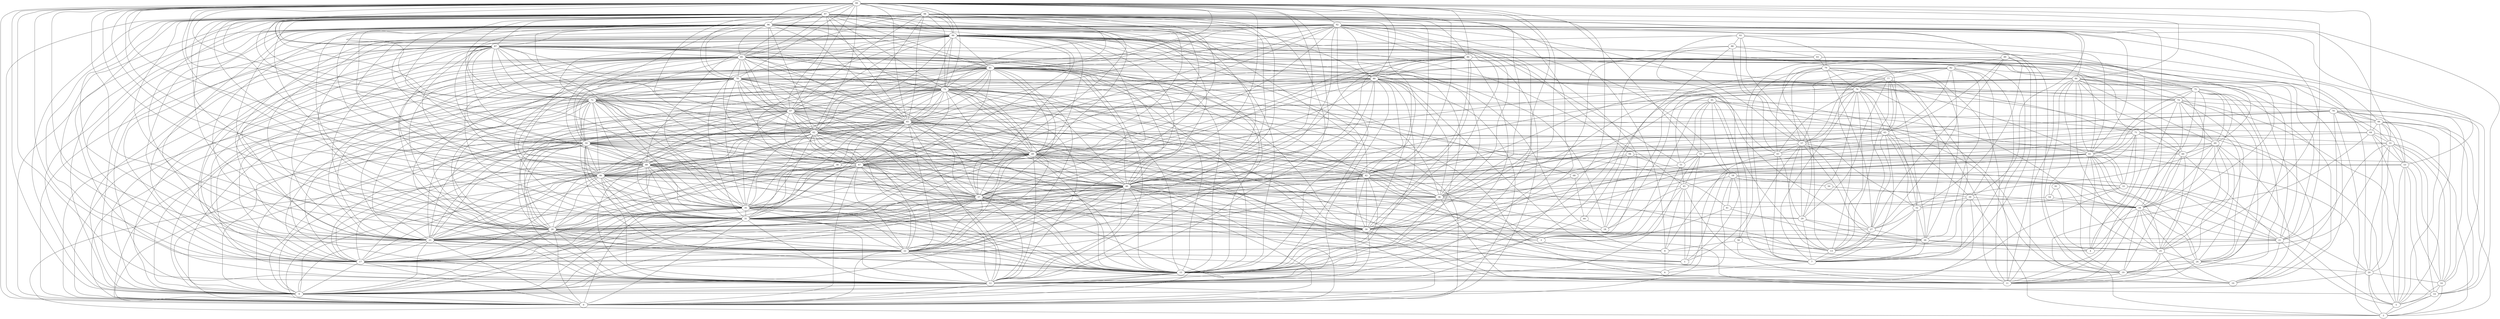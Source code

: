 digraph "sensornet-topology" {
label = "";
rankdir="BT";"0"->"9" [arrowhead = "both"] 
"0"->"12" [arrowhead = "both"] 
"0"->"15" [arrowhead = "both"] 
"0"->"17" [arrowhead = "both"] 
"0"->"22" [arrowhead = "both"] 
"0"->"23" [arrowhead = "both"] 
"0"->"28" [arrowhead = "both"] 
"0"->"31" [arrowhead = "both"] 
"0"->"35" [arrowhead = "both"] 
"0"->"37" [arrowhead = "both"] 
"0"->"40" [arrowhead = "both"] 
"0"->"46" [arrowhead = "both"] 
"0"->"47" [arrowhead = "both"] 
"0"->"49" [arrowhead = "both"] 
"0"->"59" [arrowhead = "both"] 
"0"->"62" [arrowhead = "both"] 
"0"->"65" [arrowhead = "both"] 
"0"->"67" [arrowhead = "both"] 
"0"->"72" [arrowhead = "both"] 
"0"->"73" [arrowhead = "both"] 
"0"->"78" [arrowhead = "both"] 
"0"->"81" [arrowhead = "both"] 
"0"->"85" [arrowhead = "both"] 
"0"->"87" [arrowhead = "both"] 
"0"->"90" [arrowhead = "both"] 
"0"->"96" [arrowhead = "both"] 
"0"->"97" [arrowhead = "both"] 
"0"->"99" [arrowhead = "both"] 
"1"->"2" [arrowhead = "both"] 
"1"->"22" [arrowhead = "both"] 
"1"->"40" [arrowhead = "both"] 
"1"->"45" [arrowhead = "both"] 
"1"->"52" [arrowhead = "both"] 
"1"->"89" [arrowhead = "both"] 
"1"->"95" [arrowhead = "both"] 
"2"->"28" [arrowhead = "both"] 
"2"->"45" [arrowhead = "both"] 
"2"->"48" [arrowhead = "both"] 
"2"->"51" [arrowhead = "both"] 
"2"->"59" [arrowhead = "both"] 
"2"->"67" [arrowhead = "both"] 
"2"->"95" [arrowhead = "both"] 
"2"->"96" [arrowhead = "both"] 
"3"->"5" [arrowhead = "both"] 
"3"->"14" [arrowhead = "both"] 
"3"->"16" [arrowhead = "both"] 
"3"->"20" [arrowhead = "both"] 
"3"->"39" [arrowhead = "both"] 
"3"->"46" [arrowhead = "both"] 
"3"->"55" [arrowhead = "both"] 
"3"->"64" [arrowhead = "both"] 
"3"->"66" [arrowhead = "both"] 
"3"->"70" [arrowhead = "both"] 
"4"->"26" [arrowhead = "both"] 
"4"->"34" [arrowhead = "both"] 
"4"->"41" [arrowhead = "both"] 
"4"->"55" [arrowhead = "both"] 
"4"->"61" [arrowhead = "both"] 
"4"->"71" [arrowhead = "both"] 
"4"->"88" [arrowhead = "both"] 
"4"->"91" [arrowhead = "both"] 
"5"->"14" [arrowhead = "both"] 
"5"->"16" [arrowhead = "both"] 
"5"->"20" [arrowhead = "both"] 
"5"->"21" [arrowhead = "both"] 
"5"->"33" [arrowhead = "both"] 
"5"->"53" [arrowhead = "both"] 
"5"->"64" [arrowhead = "both"] 
"5"->"66" [arrowhead = "both"] 
"5"->"70" [arrowhead = "both"] 
"5"->"71" [arrowhead = "both"] 
"5"->"74" [arrowhead = "both"] 
"6"->"7" [arrowhead = "both"] 
"6"->"8" [arrowhead = "both"] 
"6"->"37" [arrowhead = "both"] 
"6"->"58" [arrowhead = "both"] 
"6"->"62" [arrowhead = "both"] 
"7"->"13" [arrowhead = "both"] 
"7"->"26" [arrowhead = "both"] 
"7"->"27" [arrowhead = "both"] 
"7"->"29" [arrowhead = "both"] 
"7"->"32" [arrowhead = "both"] 
"7"->"42" [arrowhead = "both"] 
"7"->"43" [arrowhead = "both"] 
"7"->"56" [arrowhead = "both"] 
"7"->"63" [arrowhead = "both"] 
"7"->"76" [arrowhead = "both"] 
"7"->"77" [arrowhead = "both"] 
"7"->"79" [arrowhead = "both"] 
"7"->"82" [arrowhead = "both"] 
"7"->"89" [arrowhead = "both"] 
"7"->"93" [arrowhead = "both"] 
"8"->"21" [arrowhead = "both"] 
"8"->"45" [arrowhead = "both"] 
"8"->"56" [arrowhead = "both"] 
"8"->"71" [arrowhead = "both"] 
"8"->"78" [arrowhead = "both"] 
"8"->"80" [arrowhead = "both"] 
"8"->"85" [arrowhead = "both"] 
"8"->"97" [arrowhead = "both"] 
"9"->"12" [arrowhead = "both"] 
"9"->"15" [arrowhead = "both"] 
"9"->"17" [arrowhead = "both"] 
"9"->"20" [arrowhead = "both"] 
"9"->"22" [arrowhead = "both"] 
"9"->"23" [arrowhead = "both"] 
"9"->"28" [arrowhead = "both"] 
"9"->"31" [arrowhead = "both"] 
"9"->"35" [arrowhead = "both"] 
"9"->"37" [arrowhead = "both"] 
"9"->"38" [arrowhead = "both"] 
"9"->"40" [arrowhead = "both"] 
"9"->"43" [arrowhead = "both"] 
"9"->"46" [arrowhead = "both"] 
"9"->"47" [arrowhead = "both"] 
"9"->"48" [arrowhead = "both"] 
"9"->"49" [arrowhead = "both"] 
"9"->"62" [arrowhead = "both"] 
"9"->"65" [arrowhead = "both"] 
"9"->"67" [arrowhead = "both"] 
"9"->"72" [arrowhead = "both"] 
"9"->"73" [arrowhead = "both"] 
"9"->"78" [arrowhead = "both"] 
"9"->"81" [arrowhead = "both"] 
"9"->"85" [arrowhead = "both"] 
"9"->"87" [arrowhead = "both"] 
"9"->"90" [arrowhead = "both"] 
"9"->"96" [arrowhead = "both"] 
"9"->"97" [arrowhead = "both"] 
"9"->"98" [arrowhead = "both"] 
"9"->"99" [arrowhead = "both"] 
"10"->"19" [arrowhead = "both"] 
"10"->"21" [arrowhead = "both"] 
"10"->"25" [arrowhead = "both"] 
"10"->"28" [arrowhead = "both"] 
"10"->"34" [arrowhead = "both"] 
"10"->"37" [arrowhead = "both"] 
"10"->"69" [arrowhead = "both"] 
"10"->"71" [arrowhead = "both"] 
"10"->"75" [arrowhead = "both"] 
"10"->"84" [arrowhead = "both"] 
"11"->"15" [arrowhead = "both"] 
"11"->"19" [arrowhead = "both"] 
"11"->"22" [arrowhead = "both"] 
"11"->"24" [arrowhead = "both"] 
"11"->"25" [arrowhead = "both"] 
"11"->"30" [arrowhead = "both"] 
"11"->"34" [arrowhead = "both"] 
"11"->"36" [arrowhead = "both"] 
"11"->"42" [arrowhead = "both"] 
"11"->"45" [arrowhead = "both"] 
"11"->"65" [arrowhead = "both"] 
"11"->"69" [arrowhead = "both"] 
"11"->"74" [arrowhead = "both"] 
"11"->"75" [arrowhead = "both"] 
"11"->"79" [arrowhead = "both"] 
"11"->"80" [arrowhead = "both"] 
"11"->"84" [arrowhead = "both"] 
"11"->"86" [arrowhead = "both"] 
"11"->"92" [arrowhead = "both"] 
"12"->"15" [arrowhead = "both"] 
"12"->"17" [arrowhead = "both"] 
"12"->"22" [arrowhead = "both"] 
"12"->"23" [arrowhead = "both"] 
"12"->"28" [arrowhead = "both"] 
"12"->"30" [arrowhead = "both"] 
"12"->"31" [arrowhead = "both"] 
"12"->"33" [arrowhead = "both"] 
"12"->"35" [arrowhead = "both"] 
"12"->"37" [arrowhead = "both"] 
"12"->"39" [arrowhead = "both"] 
"12"->"40" [arrowhead = "both"] 
"12"->"42" [arrowhead = "both"] 
"12"->"46" [arrowhead = "both"] 
"12"->"47" [arrowhead = "both"] 
"12"->"48" [arrowhead = "both"] 
"12"->"49" [arrowhead = "both"] 
"12"->"52" [arrowhead = "both"] 
"12"->"59" [arrowhead = "both"] 
"12"->"65" [arrowhead = "both"] 
"12"->"67" [arrowhead = "both"] 
"12"->"72" [arrowhead = "both"] 
"12"->"73" [arrowhead = "both"] 
"12"->"77" [arrowhead = "both"] 
"12"->"78" [arrowhead = "both"] 
"12"->"80" [arrowhead = "both"] 
"12"->"81" [arrowhead = "both"] 
"12"->"85" [arrowhead = "both"] 
"12"->"87" [arrowhead = "both"] 
"12"->"88" [arrowhead = "both"] 
"12"->"90" [arrowhead = "both"] 
"12"->"92" [arrowhead = "both"] 
"12"->"96" [arrowhead = "both"] 
"12"->"97" [arrowhead = "both"] 
"12"->"98" [arrowhead = "both"] 
"12"->"99" [arrowhead = "both"] 
"13"->"26" [arrowhead = "both"] 
"13"->"27" [arrowhead = "both"] 
"13"->"32" [arrowhead = "both"] 
"13"->"39" [arrowhead = "both"] 
"13"->"40" [arrowhead = "both"] 
"13"->"49" [arrowhead = "both"] 
"13"->"57" [arrowhead = "both"] 
"13"->"76" [arrowhead = "both"] 
"13"->"77" [arrowhead = "both"] 
"13"->"82" [arrowhead = "both"] 
"13"->"89" [arrowhead = "both"] 
"13"->"95" [arrowhead = "both"] 
"14"->"16" [arrowhead = "both"] 
"14"->"35" [arrowhead = "both"] 
"14"->"53" [arrowhead = "both"] 
"14"->"55" [arrowhead = "both"] 
"14"->"66" [arrowhead = "both"] 
"14"->"92" [arrowhead = "both"] 
"14"->"98" [arrowhead = "both"] 
"15"->"17" [arrowhead = "both"] 
"15"->"22" [arrowhead = "both"] 
"15"->"23" [arrowhead = "both"] 
"15"->"28" [arrowhead = "both"] 
"15"->"30" [arrowhead = "both"] 
"15"->"31" [arrowhead = "both"] 
"15"->"35" [arrowhead = "both"] 
"15"->"36" [arrowhead = "both"] 
"15"->"37" [arrowhead = "both"] 
"15"->"40" [arrowhead = "both"] 
"15"->"42" [arrowhead = "both"] 
"15"->"44" [arrowhead = "both"] 
"15"->"46" [arrowhead = "both"] 
"15"->"47" [arrowhead = "both"] 
"15"->"48" [arrowhead = "both"] 
"15"->"49" [arrowhead = "both"] 
"15"->"59" [arrowhead = "both"] 
"15"->"61" [arrowhead = "both"] 
"15"->"62" [arrowhead = "both"] 
"15"->"67" [arrowhead = "both"] 
"15"->"73" [arrowhead = "both"] 
"15"->"78" [arrowhead = "both"] 
"15"->"80" [arrowhead = "both"] 
"15"->"81" [arrowhead = "both"] 
"15"->"85" [arrowhead = "both"] 
"15"->"86" [arrowhead = "both"] 
"15"->"87" [arrowhead = "both"] 
"15"->"88" [arrowhead = "both"] 
"15"->"90" [arrowhead = "both"] 
"15"->"92" [arrowhead = "both"] 
"15"->"96" [arrowhead = "both"] 
"15"->"97" [arrowhead = "both"] 
"15"->"98" [arrowhead = "both"] 
"15"->"99" [arrowhead = "both"] 
"16"->"20" [arrowhead = "both"] 
"16"->"43" [arrowhead = "both"] 
"16"->"53" [arrowhead = "both"] 
"16"->"55" [arrowhead = "both"] 
"16"->"64" [arrowhead = "both"] 
"16"->"70" [arrowhead = "both"] 
"16"->"76" [arrowhead = "both"] 
"17"->"22" [arrowhead = "both"] 
"17"->"23" [arrowhead = "both"] 
"17"->"28" [arrowhead = "both"] 
"17"->"31" [arrowhead = "both"] 
"17"->"35" [arrowhead = "both"] 
"17"->"37" [arrowhead = "both"] 
"17"->"40" [arrowhead = "both"] 
"17"->"42" [arrowhead = "both"] 
"17"->"46" [arrowhead = "both"] 
"17"->"47" [arrowhead = "both"] 
"17"->"48" [arrowhead = "both"] 
"17"->"49" [arrowhead = "both"] 
"17"->"59" [arrowhead = "both"] 
"17"->"62" [arrowhead = "both"] 
"17"->"63" [arrowhead = "both"] 
"17"->"65" [arrowhead = "both"] 
"17"->"72" [arrowhead = "both"] 
"17"->"73" [arrowhead = "both"] 
"17"->"78" [arrowhead = "both"] 
"17"->"81" [arrowhead = "both"] 
"17"->"85" [arrowhead = "both"] 
"17"->"87" [arrowhead = "both"] 
"17"->"90" [arrowhead = "both"] 
"17"->"96" [arrowhead = "both"] 
"17"->"97" [arrowhead = "both"] 
"17"->"98" [arrowhead = "both"] 
"17"->"99" [arrowhead = "both"] 
"18"->"31" [arrowhead = "both"] 
"18"->"44" [arrowhead = "both"] 
"18"->"45" [arrowhead = "both"] 
"18"->"81" [arrowhead = "both"] 
"18"->"82" [arrowhead = "both"] 
"18"->"84" [arrowhead = "both"] 
"18"->"94" [arrowhead = "both"] 
"19"->"24" [arrowhead = "both"] 
"19"->"25" [arrowhead = "both"] 
"19"->"34" [arrowhead = "both"] 
"19"->"37" [arrowhead = "both"] 
"19"->"60" [arrowhead = "both"] 
"19"->"61" [arrowhead = "both"] 
"19"->"72" [arrowhead = "both"] 
"19"->"73" [arrowhead = "both"] 
"19"->"74" [arrowhead = "both"] 
"19"->"75" [arrowhead = "both"] 
"19"->"84" [arrowhead = "both"] 
"19"->"96" [arrowhead = "both"] 
"20"->"24" [arrowhead = "both"] 
"20"->"53" [arrowhead = "both"] 
"20"->"55" [arrowhead = "both"] 
"20"->"59" [arrowhead = "both"] 
"20"->"66" [arrowhead = "both"] 
"20"->"89" [arrowhead = "both"] 
"20"->"94" [arrowhead = "both"] 
"21"->"30" [arrowhead = "both"] 
"21"->"33" [arrowhead = "both"] 
"21"->"34" [arrowhead = "both"] 
"21"->"55" [arrowhead = "both"] 
"21"->"58" [arrowhead = "both"] 
"21"->"60" [arrowhead = "both"] 
"21"->"80" [arrowhead = "both"] 
"21"->"83" [arrowhead = "both"] 
"21"->"85" [arrowhead = "both"] 
"21"->"97" [arrowhead = "both"] 
"22"->"23" [arrowhead = "both"] 
"22"->"28" [arrowhead = "both"] 
"22"->"31" [arrowhead = "both"] 
"22"->"35" [arrowhead = "both"] 
"22"->"37" [arrowhead = "both"] 
"22"->"40" [arrowhead = "both"] 
"22"->"41" [arrowhead = "both"] 
"22"->"46" [arrowhead = "both"] 
"22"->"47" [arrowhead = "both"] 
"22"->"48" [arrowhead = "both"] 
"22"->"49" [arrowhead = "both"] 
"22"->"59" [arrowhead = "both"] 
"22"->"62" [arrowhead = "both"] 
"22"->"65" [arrowhead = "both"] 
"22"->"67" [arrowhead = "both"] 
"22"->"73" [arrowhead = "both"] 
"22"->"78" [arrowhead = "both"] 
"22"->"81" [arrowhead = "both"] 
"22"->"85" [arrowhead = "both"] 
"22"->"87" [arrowhead = "both"] 
"22"->"90" [arrowhead = "both"] 
"22"->"96" [arrowhead = "both"] 
"22"->"97" [arrowhead = "both"] 
"22"->"98" [arrowhead = "both"] 
"22"->"99" [arrowhead = "both"] 
"23"->"27" [arrowhead = "both"] 
"23"->"28" [arrowhead = "both"] 
"23"->"30" [arrowhead = "both"] 
"23"->"31" [arrowhead = "both"] 
"23"->"35" [arrowhead = "both"] 
"23"->"37" [arrowhead = "both"] 
"23"->"40" [arrowhead = "both"] 
"23"->"42" [arrowhead = "both"] 
"23"->"46" [arrowhead = "both"] 
"23"->"47" [arrowhead = "both"] 
"23"->"48" [arrowhead = "both"] 
"23"->"49" [arrowhead = "both"] 
"23"->"59" [arrowhead = "both"] 
"23"->"62" [arrowhead = "both"] 
"23"->"65" [arrowhead = "both"] 
"23"->"67" [arrowhead = "both"] 
"23"->"72" [arrowhead = "both"] 
"23"->"78" [arrowhead = "both"] 
"23"->"80" [arrowhead = "both"] 
"23"->"81" [arrowhead = "both"] 
"23"->"85" [arrowhead = "both"] 
"23"->"87" [arrowhead = "both"] 
"23"->"90" [arrowhead = "both"] 
"23"->"92" [arrowhead = "both"] 
"23"->"96" [arrowhead = "both"] 
"23"->"97" [arrowhead = "both"] 
"23"->"98" [arrowhead = "both"] 
"23"->"99" [arrowhead = "both"] 
"24"->"25" [arrowhead = "both"] 
"24"->"28" [arrowhead = "both"] 
"24"->"34" [arrowhead = "both"] 
"24"->"56" [arrowhead = "both"] 
"24"->"61" [arrowhead = "both"] 
"24"->"69" [arrowhead = "both"] 
"24"->"70" [arrowhead = "both"] 
"24"->"72" [arrowhead = "both"] 
"24"->"75" [arrowhead = "both"] 
"24"->"84" [arrowhead = "both"] 
"25"->"26" [arrowhead = "both"] 
"25"->"34" [arrowhead = "both"] 
"25"->"36" [arrowhead = "both"] 
"25"->"60" [arrowhead = "both"] 
"25"->"61" [arrowhead = "both"] 
"25"->"69" [arrowhead = "both"] 
"25"->"74" [arrowhead = "both"] 
"25"->"84" [arrowhead = "both"] 
"25"->"86" [arrowhead = "both"] 
"25"->"95" [arrowhead = "both"] 
"25"->"99" [arrowhead = "both"] 
"26"->"27" [arrowhead = "both"] 
"26"->"29" [arrowhead = "both"] 
"26"->"32" [arrowhead = "both"] 
"26"->"40" [arrowhead = "both"] 
"26"->"57" [arrowhead = "both"] 
"26"->"63" [arrowhead = "both"] 
"26"->"77" [arrowhead = "both"] 
"26"->"79" [arrowhead = "both"] 
"26"->"82" [arrowhead = "both"] 
"27"->"29" [arrowhead = "both"] 
"27"->"32" [arrowhead = "both"] 
"27"->"57" [arrowhead = "both"] 
"27"->"63" [arrowhead = "both"] 
"27"->"69" [arrowhead = "both"] 
"27"->"76" [arrowhead = "both"] 
"27"->"79" [arrowhead = "both"] 
"27"->"82" [arrowhead = "both"] 
"27"->"85" [arrowhead = "both"] 
"27"->"89" [arrowhead = "both"] 
"28"->"31" [arrowhead = "both"] 
"28"->"35" [arrowhead = "both"] 
"28"->"37" [arrowhead = "both"] 
"28"->"40" [arrowhead = "both"] 
"28"->"46" [arrowhead = "both"] 
"28"->"47" [arrowhead = "both"] 
"28"->"49" [arrowhead = "both"] 
"28"->"59" [arrowhead = "both"] 
"28"->"60" [arrowhead = "both"] 
"28"->"62" [arrowhead = "both"] 
"28"->"65" [arrowhead = "both"] 
"28"->"67" [arrowhead = "both"] 
"28"->"72" [arrowhead = "both"] 
"28"->"73" [arrowhead = "both"] 
"28"->"74" [arrowhead = "both"] 
"28"->"81" [arrowhead = "both"] 
"28"->"85" [arrowhead = "both"] 
"28"->"87" [arrowhead = "both"] 
"28"->"90" [arrowhead = "both"] 
"28"->"92" [arrowhead = "both"] 
"28"->"96" [arrowhead = "both"] 
"28"->"97" [arrowhead = "both"] 
"28"->"99" [arrowhead = "both"] 
"29"->"35" [arrowhead = "both"] 
"29"->"43" [arrowhead = "both"] 
"29"->"48" [arrowhead = "both"] 
"29"->"57" [arrowhead = "both"] 
"29"->"76" [arrowhead = "both"] 
"29"->"77" [arrowhead = "both"] 
"29"->"93" [arrowhead = "both"] 
"30"->"31" [arrowhead = "both"] 
"30"->"36" [arrowhead = "both"] 
"30"->"40" [arrowhead = "both"] 
"30"->"42" [arrowhead = "both"] 
"30"->"47" [arrowhead = "both"] 
"30"->"49" [arrowhead = "both"] 
"30"->"61" [arrowhead = "both"] 
"30"->"62" [arrowhead = "both"] 
"30"->"65" [arrowhead = "both"] 
"30"->"66" [arrowhead = "both"] 
"30"->"71" [arrowhead = "both"] 
"30"->"73" [arrowhead = "both"] 
"30"->"81" [arrowhead = "both"] 
"30"->"86" [arrowhead = "both"] 
"30"->"90" [arrowhead = "both"] 
"30"->"92" [arrowhead = "both"] 
"30"->"97" [arrowhead = "both"] 
"30"->"99" [arrowhead = "both"] 
"31"->"35" [arrowhead = "both"] 
"31"->"36" [arrowhead = "both"] 
"31"->"37" [arrowhead = "both"] 
"31"->"40" [arrowhead = "both"] 
"31"->"42" [arrowhead = "both"] 
"31"->"46" [arrowhead = "both"] 
"31"->"47" [arrowhead = "both"] 
"31"->"48" [arrowhead = "both"] 
"31"->"49" [arrowhead = "both"] 
"31"->"59" [arrowhead = "both"] 
"31"->"62" [arrowhead = "both"] 
"31"->"65" [arrowhead = "both"] 
"31"->"67" [arrowhead = "both"] 
"31"->"68" [arrowhead = "both"] 
"31"->"72" [arrowhead = "both"] 
"31"->"73" [arrowhead = "both"] 
"31"->"78" [arrowhead = "both"] 
"31"->"80" [arrowhead = "both"] 
"31"->"85" [arrowhead = "both"] 
"31"->"86" [arrowhead = "both"] 
"31"->"87" [arrowhead = "both"] 
"31"->"90" [arrowhead = "both"] 
"31"->"92" [arrowhead = "both"] 
"31"->"96" [arrowhead = "both"] 
"31"->"97" [arrowhead = "both"] 
"31"->"98" [arrowhead = "both"] 
"31"->"99" [arrowhead = "both"] 
"32"->"33" [arrowhead = "both"] 
"32"->"39" [arrowhead = "both"] 
"32"->"57" [arrowhead = "both"] 
"32"->"63" [arrowhead = "both"] 
"32"->"76" [arrowhead = "both"] 
"32"->"77" [arrowhead = "both"] 
"32"->"89" [arrowhead = "both"] 
"33"->"38" [arrowhead = "both"] 
"33"->"46" [arrowhead = "both"] 
"33"->"61" [arrowhead = "both"] 
"33"->"62" [arrowhead = "both"] 
"33"->"71" [arrowhead = "both"] 
"34"->"36" [arrowhead = "both"] 
"34"->"39" [arrowhead = "both"] 
"34"->"42" [arrowhead = "both"] 
"34"->"45" [arrowhead = "both"] 
"34"->"49" [arrowhead = "both"] 
"34"->"54" [arrowhead = "both"] 
"34"->"60" [arrowhead = "both"] 
"34"->"61" [arrowhead = "both"] 
"34"->"69" [arrowhead = "both"] 
"34"->"74" [arrowhead = "both"] 
"34"->"75" [arrowhead = "both"] 
"34"->"86" [arrowhead = "both"] 
"34"->"92" [arrowhead = "both"] 
"35"->"37" [arrowhead = "both"] 
"35"->"38" [arrowhead = "both"] 
"35"->"40" [arrowhead = "both"] 
"35"->"46" [arrowhead = "both"] 
"35"->"47" [arrowhead = "both"] 
"35"->"48" [arrowhead = "both"] 
"35"->"49" [arrowhead = "both"] 
"35"->"59" [arrowhead = "both"] 
"35"->"62" [arrowhead = "both"] 
"35"->"64" [arrowhead = "both"] 
"35"->"65" [arrowhead = "both"] 
"35"->"67" [arrowhead = "both"] 
"35"->"72" [arrowhead = "both"] 
"35"->"73" [arrowhead = "both"] 
"35"->"78" [arrowhead = "both"] 
"35"->"81" [arrowhead = "both"] 
"35"->"87" [arrowhead = "both"] 
"35"->"90" [arrowhead = "both"] 
"35"->"94" [arrowhead = "both"] 
"35"->"96" [arrowhead = "both"] 
"35"->"97" [arrowhead = "both"] 
"35"->"98" [arrowhead = "both"] 
"35"->"99" [arrowhead = "both"] 
"36"->"40" [arrowhead = "both"] 
"36"->"42" [arrowhead = "both"] 
"36"->"46" [arrowhead = "both"] 
"36"->"47" [arrowhead = "both"] 
"36"->"49" [arrowhead = "both"] 
"36"->"61" [arrowhead = "both"] 
"36"->"65" [arrowhead = "both"] 
"36"->"73" [arrowhead = "both"] 
"36"->"75" [arrowhead = "both"] 
"36"->"80" [arrowhead = "both"] 
"36"->"81" [arrowhead = "both"] 
"36"->"84" [arrowhead = "both"] 
"36"->"90" [arrowhead = "both"] 
"36"->"92" [arrowhead = "both"] 
"36"->"97" [arrowhead = "both"] 
"36"->"99" [arrowhead = "both"] 
"37"->"40" [arrowhead = "both"] 
"37"->"45" [arrowhead = "both"] 
"37"->"46" [arrowhead = "both"] 
"37"->"47" [arrowhead = "both"] 
"37"->"48" [arrowhead = "both"] 
"37"->"49" [arrowhead = "both"] 
"37"->"59" [arrowhead = "both"] 
"37"->"62" [arrowhead = "both"] 
"37"->"65" [arrowhead = "both"] 
"37"->"67" [arrowhead = "both"] 
"37"->"69" [arrowhead = "both"] 
"37"->"72" [arrowhead = "both"] 
"37"->"73" [arrowhead = "both"] 
"37"->"78" [arrowhead = "both"] 
"37"->"81" [arrowhead = "both"] 
"37"->"85" [arrowhead = "both"] 
"37"->"90" [arrowhead = "both"] 
"37"->"96" [arrowhead = "both"] 
"37"->"97" [arrowhead = "both"] 
"37"->"98" [arrowhead = "both"] 
"37"->"99" [arrowhead = "both"] 
"38"->"43" [arrowhead = "both"] 
"38"->"65" [arrowhead = "both"] 
"38"->"83" [arrowhead = "both"] 
"38"->"93" [arrowhead = "both"] 
"39"->"50" [arrowhead = "both"] 
"39"->"63" [arrowhead = "both"] 
"39"->"82" [arrowhead = "both"] 
"39"->"98" [arrowhead = "both"] 
"40"->"42" [arrowhead = "both"] 
"40"->"46" [arrowhead = "both"] 
"40"->"47" [arrowhead = "both"] 
"40"->"48" [arrowhead = "both"] 
"40"->"49" [arrowhead = "both"] 
"40"->"51" [arrowhead = "both"] 
"40"->"59" [arrowhead = "both"] 
"40"->"62" [arrowhead = "both"] 
"40"->"63" [arrowhead = "both"] 
"40"->"65" [arrowhead = "both"] 
"40"->"67" [arrowhead = "both"] 
"40"->"70" [arrowhead = "both"] 
"40"->"72" [arrowhead = "both"] 
"40"->"73" [arrowhead = "both"] 
"40"->"76" [arrowhead = "both"] 
"40"->"78" [arrowhead = "both"] 
"40"->"80" [arrowhead = "both"] 
"40"->"81" [arrowhead = "both"] 
"40"->"85" [arrowhead = "both"] 
"40"->"86" [arrowhead = "both"] 
"40"->"87" [arrowhead = "both"] 
"40"->"92" [arrowhead = "both"] 
"40"->"96" [arrowhead = "both"] 
"40"->"97" [arrowhead = "both"] 
"40"->"98" [arrowhead = "both"] 
"40"->"99" [arrowhead = "both"] 
"41"->"54" [arrowhead = "both"] 
"41"->"58" [arrowhead = "both"] 
"41"->"78" [arrowhead = "both"] 
"42"->"47" [arrowhead = "both"] 
"42"->"49" [arrowhead = "both"] 
"42"->"57" [arrowhead = "both"] 
"42"->"61" [arrowhead = "both"] 
"42"->"62" [arrowhead = "both"] 
"42"->"65" [arrowhead = "both"] 
"42"->"73" [arrowhead = "both"] 
"42"->"80" [arrowhead = "both"] 
"42"->"81" [arrowhead = "both"] 
"42"->"84" [arrowhead = "both"] 
"42"->"86" [arrowhead = "both"] 
"42"->"90" [arrowhead = "both"] 
"42"->"97" [arrowhead = "both"] 
"42"->"99" [arrowhead = "both"] 
"43"->"57" [arrowhead = "both"] 
"43"->"66" [arrowhead = "both"] 
"43"->"76" [arrowhead = "both"] 
"43"->"79" [arrowhead = "both"] 
"43"->"80" [arrowhead = "both"] 
"43"->"88" [arrowhead = "both"] 
"44"->"68" [arrowhead = "both"] 
"44"->"88" [arrowhead = "both"] 
"45"->"51" [arrowhead = "both"] 
"45"->"52" [arrowhead = "both"] 
"45"->"58" [arrowhead = "both"] 
"45"->"87" [arrowhead = "both"] 
"46"->"47" [arrowhead = "both"] 
"46"->"48" [arrowhead = "both"] 
"46"->"49" [arrowhead = "both"] 
"46"->"53" [arrowhead = "both"] 
"46"->"59" [arrowhead = "both"] 
"46"->"62" [arrowhead = "both"] 
"46"->"65" [arrowhead = "both"] 
"46"->"67" [arrowhead = "both"] 
"46"->"70" [arrowhead = "both"] 
"46"->"72" [arrowhead = "both"] 
"46"->"73" [arrowhead = "both"] 
"46"->"78" [arrowhead = "both"] 
"46"->"81" [arrowhead = "both"] 
"46"->"85" [arrowhead = "both"] 
"46"->"87" [arrowhead = "both"] 
"46"->"90" [arrowhead = "both"] 
"46"->"97" [arrowhead = "both"] 
"46"->"98" [arrowhead = "both"] 
"46"->"99" [arrowhead = "both"] 
"47"->"49" [arrowhead = "both"] 
"47"->"59" [arrowhead = "both"] 
"47"->"61" [arrowhead = "both"] 
"47"->"62" [arrowhead = "both"] 
"47"->"65" [arrowhead = "both"] 
"47"->"67" [arrowhead = "both"] 
"47"->"72" [arrowhead = "both"] 
"47"->"73" [arrowhead = "both"] 
"47"->"78" [arrowhead = "both"] 
"47"->"80" [arrowhead = "both"] 
"47"->"81" [arrowhead = "both"] 
"47"->"85" [arrowhead = "both"] 
"47"->"86" [arrowhead = "both"] 
"47"->"87" [arrowhead = "both"] 
"47"->"90" [arrowhead = "both"] 
"47"->"92" [arrowhead = "both"] 
"47"->"96" [arrowhead = "both"] 
"47"->"99" [arrowhead = "both"] 
"48"->"49" [arrowhead = "both"] 
"48"->"52" [arrowhead = "both"] 
"48"->"59" [arrowhead = "both"] 
"48"->"62" [arrowhead = "both"] 
"48"->"65" [arrowhead = "both"] 
"48"->"67" [arrowhead = "both"] 
"48"->"72" [arrowhead = "both"] 
"48"->"73" [arrowhead = "both"] 
"48"->"81" [arrowhead = "both"] 
"48"->"85" [arrowhead = "both"] 
"48"->"87" [arrowhead = "both"] 
"48"->"90" [arrowhead = "both"] 
"48"->"96" [arrowhead = "both"] 
"48"->"99" [arrowhead = "both"] 
"49"->"55" [arrowhead = "both"] 
"49"->"59" [arrowhead = "both"] 
"49"->"62" [arrowhead = "both"] 
"49"->"65" [arrowhead = "both"] 
"49"->"67" [arrowhead = "both"] 
"49"->"72" [arrowhead = "both"] 
"49"->"73" [arrowhead = "both"] 
"49"->"78" [arrowhead = "both"] 
"49"->"80" [arrowhead = "both"] 
"49"->"81" [arrowhead = "both"] 
"49"->"84" [arrowhead = "both"] 
"49"->"85" [arrowhead = "both"] 
"49"->"86" [arrowhead = "both"] 
"49"->"87" [arrowhead = "both"] 
"49"->"90" [arrowhead = "both"] 
"49"->"92" [arrowhead = "both"] 
"49"->"96" [arrowhead = "both"] 
"49"->"97" [arrowhead = "both"] 
"49"->"98" [arrowhead = "both"] 
"50"->"58" [arrowhead = "both"] 
"51"->"52" [arrowhead = "both"] 
"51"->"76" [arrowhead = "both"] 
"51"->"90" [arrowhead = "both"] 
"51"->"95" [arrowhead = "both"] 
"52"->"57" [arrowhead = "both"] 
"52"->"71" [arrowhead = "both"] 
"52"->"95" [arrowhead = "both"] 
"52"->"98" [arrowhead = "both"] 
"53"->"55" [arrowhead = "both"] 
"53"->"64" [arrowhead = "both"] 
"53"->"66" [arrowhead = "both"] 
"53"->"70" [arrowhead = "both"] 
"53"->"94" [arrowhead = "both"] 
"53"->"96" [arrowhead = "both"] 
"54"->"84" [arrowhead = "both"] 
"54"->"91" [arrowhead = "both"] 
"55"->"64" [arrowhead = "both"] 
"55"->"66" [arrowhead = "both"] 
"55"->"70" [arrowhead = "both"] 
"55"->"71" [arrowhead = "both"] 
"55"->"98" [arrowhead = "both"] 
"56"->"57" [arrowhead = "both"] 
"56"->"58" [arrowhead = "both"] 
"57"->"63" [arrowhead = "both"] 
"57"->"76" [arrowhead = "both"] 
"57"->"77" [arrowhead = "both"] 
"57"->"79" [arrowhead = "both"] 
"57"->"82" [arrowhead = "both"] 
"57"->"92" [arrowhead = "both"] 
"57"->"93" [arrowhead = "both"] 
"58"->"71" [arrowhead = "both"] 
"58"->"92" [arrowhead = "both"] 
"58"->"95" [arrowhead = "both"] 
"59"->"62" [arrowhead = "both"] 
"59"->"65" [arrowhead = "both"] 
"59"->"67" [arrowhead = "both"] 
"59"->"70" [arrowhead = "both"] 
"59"->"72" [arrowhead = "both"] 
"59"->"73" [arrowhead = "both"] 
"59"->"78" [arrowhead = "both"] 
"59"->"81" [arrowhead = "both"] 
"59"->"85" [arrowhead = "both"] 
"59"->"87" [arrowhead = "both"] 
"59"->"90" [arrowhead = "both"] 
"59"->"96" [arrowhead = "both"] 
"59"->"97" [arrowhead = "both"] 
"59"->"98" [arrowhead = "both"] 
"59"->"99" [arrowhead = "both"] 
"60"->"62" [arrowhead = "both"] 
"60"->"69" [arrowhead = "both"] 
"60"->"71" [arrowhead = "both"] 
"60"->"75" [arrowhead = "both"] 
"60"->"78" [arrowhead = "both"] 
"60"->"84" [arrowhead = "both"] 
"61"->"65" [arrowhead = "both"] 
"61"->"69" [arrowhead = "both"] 
"61"->"74" [arrowhead = "both"] 
"61"->"75" [arrowhead = "both"] 
"61"->"80" [arrowhead = "both"] 
"61"->"84" [arrowhead = "both"] 
"61"->"86" [arrowhead = "both"] 
"61"->"88" [arrowhead = "both"] 
"61"->"92" [arrowhead = "both"] 
"62"->"65" [arrowhead = "both"] 
"62"->"67" [arrowhead = "both"] 
"62"->"72" [arrowhead = "both"] 
"62"->"73" [arrowhead = "both"] 
"62"->"78" [arrowhead = "both"] 
"62"->"80" [arrowhead = "both"] 
"62"->"81" [arrowhead = "both"] 
"62"->"83" [arrowhead = "both"] 
"62"->"85" [arrowhead = "both"] 
"62"->"87" [arrowhead = "both"] 
"62"->"90" [arrowhead = "both"] 
"62"->"92" [arrowhead = "both"] 
"62"->"96" [arrowhead = "both"] 
"62"->"97" [arrowhead = "both"] 
"62"->"98" [arrowhead = "both"] 
"62"->"99" [arrowhead = "both"] 
"63"->"76" [arrowhead = "both"] 
"63"->"77" [arrowhead = "both"] 
"63"->"82" [arrowhead = "both"] 
"63"->"89" [arrowhead = "both"] 
"63"->"90" [arrowhead = "both"] 
"63"->"95" [arrowhead = "both"] 
"64"->"66" [arrowhead = "both"] 
"64"->"67" [arrowhead = "both"] 
"64"->"85" [arrowhead = "both"] 
"64"->"99" [arrowhead = "both"] 
"65"->"67" [arrowhead = "both"] 
"65"->"72" [arrowhead = "both"] 
"65"->"73" [arrowhead = "both"] 
"65"->"78" [arrowhead = "both"] 
"65"->"80" [arrowhead = "both"] 
"65"->"81" [arrowhead = "both"] 
"65"->"85" [arrowhead = "both"] 
"65"->"86" [arrowhead = "both"] 
"65"->"87" [arrowhead = "both"] 
"65"->"90" [arrowhead = "both"] 
"65"->"92" [arrowhead = "both"] 
"65"->"96" [arrowhead = "both"] 
"65"->"97" [arrowhead = "both"] 
"65"->"98" [arrowhead = "both"] 
"65"->"99" [arrowhead = "both"] 
"66"->"70" [arrowhead = "both"] 
"66"->"86" [arrowhead = "both"] 
"66"->"93" [arrowhead = "both"] 
"67"->"72" [arrowhead = "both"] 
"67"->"73" [arrowhead = "both"] 
"67"->"78" [arrowhead = "both"] 
"67"->"81" [arrowhead = "both"] 
"67"->"85" [arrowhead = "both"] 
"67"->"87" [arrowhead = "both"] 
"67"->"90" [arrowhead = "both"] 
"67"->"95" [arrowhead = "both"] 
"67"->"96" [arrowhead = "both"] 
"67"->"97" [arrowhead = "both"] 
"67"->"98" [arrowhead = "both"] 
"67"->"99" [arrowhead = "both"] 
"68"->"81" [arrowhead = "both"] 
"68"->"94" [arrowhead = "both"] 
"69"->"74" [arrowhead = "both"] 
"69"->"75" [arrowhead = "both"] 
"69"->"84" [arrowhead = "both"] 
"69"->"87" [arrowhead = "both"] 
"70"->"74" [arrowhead = "both"] 
"71"->"80" [arrowhead = "both"] 
"71"->"83" [arrowhead = "both"] 
"72"->"73" [arrowhead = "both"] 
"72"->"78" [arrowhead = "both"] 
"72"->"81" [arrowhead = "both"] 
"72"->"84" [arrowhead = "both"] 
"72"->"85" [arrowhead = "both"] 
"72"->"87" [arrowhead = "both"] 
"72"->"90" [arrowhead = "both"] 
"72"->"96" [arrowhead = "both"] 
"72"->"97" [arrowhead = "both"] 
"72"->"98" [arrowhead = "both"] 
"72"->"99" [arrowhead = "both"] 
"73"->"78" [arrowhead = "both"] 
"73"->"80" [arrowhead = "both"] 
"73"->"81" [arrowhead = "both"] 
"73"->"85" [arrowhead = "both"] 
"73"->"87" [arrowhead = "both"] 
"73"->"90" [arrowhead = "both"] 
"73"->"92" [arrowhead = "both"] 
"73"->"96" [arrowhead = "both"] 
"73"->"97" [arrowhead = "both"] 
"73"->"98" [arrowhead = "both"] 
"73"->"99" [arrowhead = "both"] 
"74"->"75" [arrowhead = "both"] 
"74"->"76" [arrowhead = "both"] 
"74"->"78" [arrowhead = "both"] 
"74"->"84" [arrowhead = "both"] 
"75"->"83" [arrowhead = "both"] 
"75"->"84" [arrowhead = "both"] 
"75"->"86" [arrowhead = "both"] 
"76"->"77" [arrowhead = "both"] 
"76"->"79" [arrowhead = "both"] 
"76"->"82" [arrowhead = "both"] 
"76"->"90" [arrowhead = "both"] 
"77"->"79" [arrowhead = "both"] 
"77"->"82" [arrowhead = "both"] 
"78"->"81" [arrowhead = "both"] 
"78"->"85" [arrowhead = "both"] 
"78"->"87" [arrowhead = "both"] 
"78"->"90" [arrowhead = "both"] 
"78"->"96" [arrowhead = "both"] 
"78"->"97" [arrowhead = "both"] 
"78"->"99" [arrowhead = "both"] 
"79"->"83" [arrowhead = "both"] 
"79"->"93" [arrowhead = "both"] 
"80"->"81" [arrowhead = "both"] 
"80"->"86" [arrowhead = "both"] 
"80"->"90" [arrowhead = "both"] 
"80"->"92" [arrowhead = "both"] 
"80"->"97" [arrowhead = "both"] 
"80"->"99" [arrowhead = "both"] 
"81"->"85" [arrowhead = "both"] 
"81"->"86" [arrowhead = "both"] 
"81"->"87" [arrowhead = "both"] 
"81"->"90" [arrowhead = "both"] 
"81"->"92" [arrowhead = "both"] 
"81"->"96" [arrowhead = "both"] 
"81"->"97" [arrowhead = "both"] 
"81"->"98" [arrowhead = "both"] 
"81"->"99" [arrowhead = "both"] 
"82"->"89" [arrowhead = "both"] 
"83"->"88" [arrowhead = "both"] 
"84"->"86" [arrowhead = "both"] 
"84"->"92" [arrowhead = "both"] 
"84"->"99" [arrowhead = "both"] 
"85"->"87" [arrowhead = "both"] 
"85"->"90" [arrowhead = "both"] 
"85"->"96" [arrowhead = "both"] 
"85"->"97" [arrowhead = "both"] 
"85"->"98" [arrowhead = "both"] 
"85"->"99" [arrowhead = "both"] 
"86"->"90" [arrowhead = "both"] 
"86"->"92" [arrowhead = "both"] 
"86"->"97" [arrowhead = "both"] 
"86"->"99" [arrowhead = "both"] 
"87"->"90" [arrowhead = "both"] 
"87"->"96" [arrowhead = "both"] 
"87"->"97" [arrowhead = "both"] 
"87"->"98" [arrowhead = "both"] 
"87"->"99" [arrowhead = "both"] 
"88"->"93" [arrowhead = "both"] 
"90"->"92" [arrowhead = "both"] 
"90"->"96" [arrowhead = "both"] 
"90"->"97" [arrowhead = "both"] 
"90"->"98" [arrowhead = "both"] 
"90"->"99" [arrowhead = "both"] 
"92"->"97" [arrowhead = "both"] 
"92"->"99" [arrowhead = "both"] 
"94"->"96" [arrowhead = "both"] 
"96"->"97" [arrowhead = "both"] 
"96"->"98" [arrowhead = "both"] 
"96"->"99" [arrowhead = "both"] 
"97"->"99" [arrowhead = "both"] 
"98"->"99" [arrowhead = "both"] 
}

